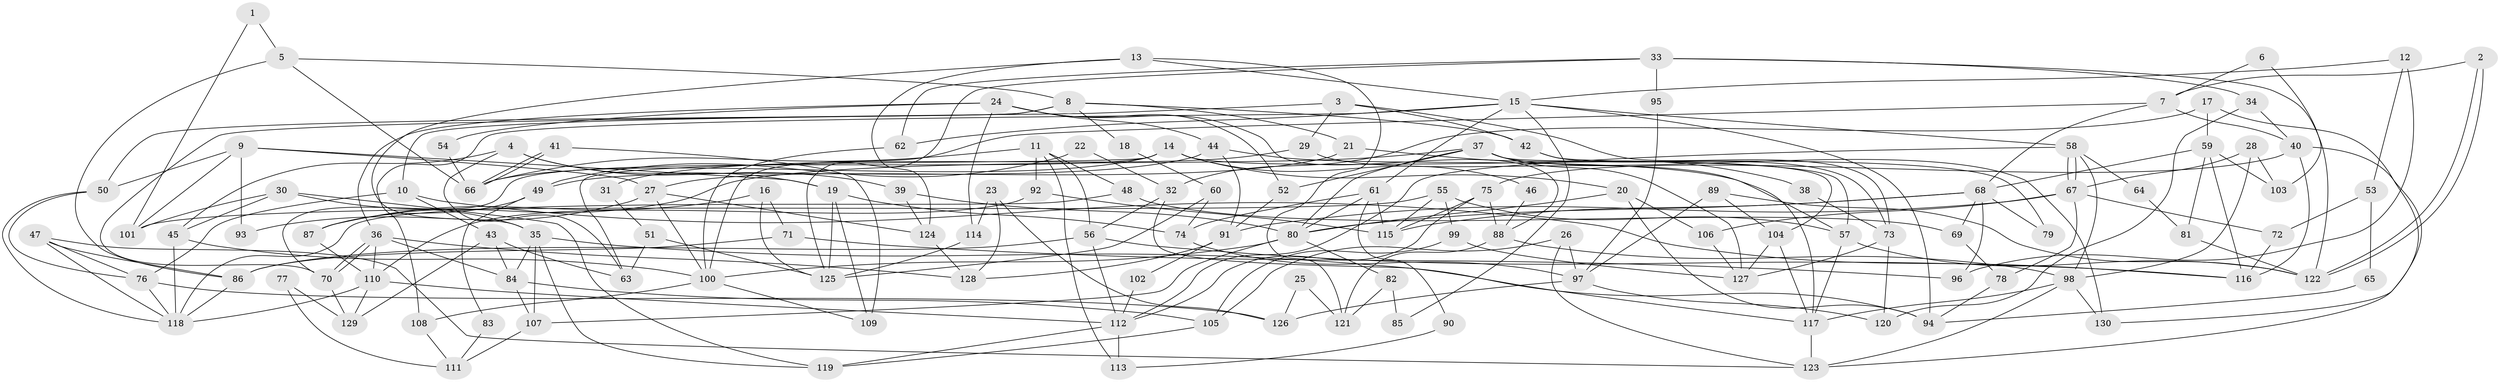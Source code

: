 // Generated by graph-tools (version 1.1) at 2025/51/03/09/25 04:51:54]
// undirected, 130 vertices, 260 edges
graph export_dot {
graph [start="1"]
  node [color=gray90,style=filled];
  1;
  2;
  3;
  4;
  5;
  6;
  7;
  8;
  9;
  10;
  11;
  12;
  13;
  14;
  15;
  16;
  17;
  18;
  19;
  20;
  21;
  22;
  23;
  24;
  25;
  26;
  27;
  28;
  29;
  30;
  31;
  32;
  33;
  34;
  35;
  36;
  37;
  38;
  39;
  40;
  41;
  42;
  43;
  44;
  45;
  46;
  47;
  48;
  49;
  50;
  51;
  52;
  53;
  54;
  55;
  56;
  57;
  58;
  59;
  60;
  61;
  62;
  63;
  64;
  65;
  66;
  67;
  68;
  69;
  70;
  71;
  72;
  73;
  74;
  75;
  76;
  77;
  78;
  79;
  80;
  81;
  82;
  83;
  84;
  85;
  86;
  87;
  88;
  89;
  90;
  91;
  92;
  93;
  94;
  95;
  96;
  97;
  98;
  99;
  100;
  101;
  102;
  103;
  104;
  105;
  106;
  107;
  108;
  109;
  110;
  111;
  112;
  113;
  114;
  115;
  116;
  117;
  118;
  119;
  120;
  121;
  122;
  123;
  124;
  125;
  126;
  127;
  128;
  129;
  130;
  1 -- 101;
  1 -- 5;
  2 -- 122;
  2 -- 122;
  2 -- 7;
  3 -- 42;
  3 -- 70;
  3 -- 29;
  3 -- 73;
  4 -- 39;
  4 -- 19;
  4 -- 45;
  4 -- 63;
  5 -- 66;
  5 -- 86;
  5 -- 8;
  6 -- 103;
  6 -- 7;
  7 -- 68;
  7 -- 40;
  7 -- 100;
  8 -- 50;
  8 -- 10;
  8 -- 18;
  8 -- 21;
  8 -- 42;
  9 -- 19;
  9 -- 50;
  9 -- 27;
  9 -- 93;
  9 -- 101;
  10 -- 76;
  10 -- 43;
  10 -- 116;
  11 -- 56;
  11 -- 66;
  11 -- 48;
  11 -- 92;
  11 -- 113;
  12 -- 96;
  12 -- 15;
  12 -- 53;
  13 -- 35;
  13 -- 15;
  13 -- 121;
  13 -- 124;
  14 -- 20;
  14 -- 63;
  14 -- 46;
  14 -- 66;
  14 -- 70;
  14 -- 79;
  15 -- 61;
  15 -- 58;
  15 -- 62;
  15 -- 85;
  15 -- 94;
  15 -- 108;
  16 -- 87;
  16 -- 125;
  16 -- 71;
  17 -- 130;
  17 -- 59;
  17 -- 32;
  18 -- 60;
  19 -- 125;
  19 -- 74;
  19 -- 109;
  20 -- 80;
  20 -- 94;
  20 -- 106;
  21 -- 27;
  21 -- 38;
  22 -- 49;
  22 -- 32;
  23 -- 126;
  23 -- 128;
  23 -- 114;
  24 -- 36;
  24 -- 52;
  24 -- 44;
  24 -- 54;
  24 -- 88;
  24 -- 114;
  25 -- 126;
  25 -- 121;
  26 -- 123;
  26 -- 105;
  26 -- 97;
  27 -- 100;
  27 -- 93;
  27 -- 124;
  28 -- 67;
  28 -- 98;
  28 -- 103;
  29 -- 117;
  29 -- 31;
  30 -- 119;
  30 -- 35;
  30 -- 45;
  30 -- 101;
  31 -- 51;
  32 -- 56;
  32 -- 117;
  33 -- 62;
  33 -- 34;
  33 -- 95;
  33 -- 122;
  33 -- 125;
  34 -- 120;
  34 -- 40;
  35 -- 84;
  35 -- 119;
  35 -- 94;
  35 -- 107;
  36 -- 70;
  36 -- 70;
  36 -- 84;
  36 -- 110;
  36 -- 128;
  37 -- 104;
  37 -- 80;
  37 -- 52;
  37 -- 87;
  37 -- 127;
  37 -- 130;
  38 -- 73;
  39 -- 80;
  39 -- 124;
  40 -- 75;
  40 -- 123;
  40 -- 116;
  41 -- 109;
  41 -- 66;
  41 -- 66;
  42 -- 57;
  42 -- 73;
  43 -- 129;
  43 -- 63;
  43 -- 84;
  44 -- 91;
  44 -- 49;
  44 -- 57;
  45 -- 100;
  45 -- 118;
  46 -- 88;
  47 -- 123;
  47 -- 118;
  47 -- 76;
  47 -- 86;
  48 -- 118;
  48 -- 69;
  49 -- 87;
  49 -- 83;
  50 -- 118;
  50 -- 76;
  51 -- 125;
  51 -- 63;
  52 -- 91;
  53 -- 72;
  53 -- 65;
  54 -- 66;
  55 -- 57;
  55 -- 101;
  55 -- 99;
  55 -- 115;
  56 -- 116;
  56 -- 112;
  56 -- 86;
  57 -- 122;
  57 -- 117;
  58 -- 112;
  58 -- 67;
  58 -- 67;
  58 -- 64;
  58 -- 98;
  59 -- 68;
  59 -- 116;
  59 -- 81;
  59 -- 103;
  60 -- 74;
  60 -- 125;
  61 -- 115;
  61 -- 80;
  61 -- 74;
  61 -- 90;
  62 -- 100;
  64 -- 81;
  65 -- 94;
  67 -- 106;
  67 -- 72;
  67 -- 78;
  67 -- 91;
  68 -- 115;
  68 -- 69;
  68 -- 79;
  68 -- 80;
  68 -- 96;
  69 -- 78;
  70 -- 129;
  71 -- 86;
  71 -- 96;
  72 -- 116;
  73 -- 120;
  73 -- 127;
  74 -- 97;
  75 -- 88;
  75 -- 115;
  75 -- 112;
  76 -- 118;
  76 -- 126;
  77 -- 111;
  77 -- 129;
  78 -- 94;
  80 -- 100;
  80 -- 82;
  80 -- 107;
  81 -- 122;
  82 -- 121;
  82 -- 85;
  83 -- 111;
  84 -- 107;
  84 -- 105;
  86 -- 118;
  87 -- 110;
  88 -- 98;
  88 -- 121;
  89 -- 122;
  89 -- 104;
  89 -- 97;
  90 -- 113;
  91 -- 128;
  91 -- 102;
  92 -- 110;
  92 -- 115;
  95 -- 97;
  97 -- 120;
  97 -- 126;
  98 -- 117;
  98 -- 123;
  98 -- 130;
  99 -- 127;
  99 -- 105;
  100 -- 108;
  100 -- 109;
  102 -- 112;
  104 -- 117;
  104 -- 127;
  105 -- 119;
  106 -- 127;
  107 -- 111;
  108 -- 111;
  110 -- 118;
  110 -- 112;
  110 -- 129;
  112 -- 113;
  112 -- 119;
  114 -- 125;
  117 -- 123;
  124 -- 128;
}
